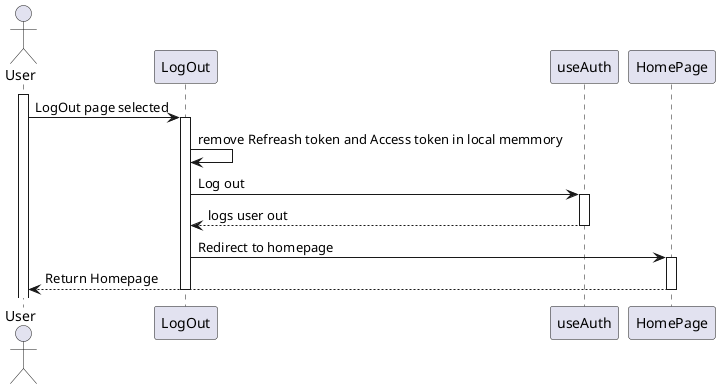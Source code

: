 @startuml LogIn

actor User
participant LogOut
participant useAuth
participant HomePage

activate User
User->LogOut: LogOut page selected
activate LogOut


LogOut -> LogOut: remove Refreash token and Access token in local memmory
LogOut -> useAuth: Log out
activate useAuth
useAuth --> LogOut: logs user out
deactivate useAuth
LogOut -> HomePage: Redirect to homepage
activate HomePage
HomePage --> User: Return Homepage
deactivate HomePage
deactivate LogOut


@enduml